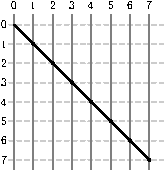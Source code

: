 size(3cm);

int n = 8;

int width = n;
int height = 7;

for(int i=0; i<=height; ++i)
  draw((-0.25,-i)--(width-.25,-i), gray(0.8)+linetype(new real[] {4,4}));

void op(int level, int l, int r)
{

  draw((l, -(level-1))--(r, -level), gray(0));
  filldraw(circle((r, -level),0.03),black,black+linewidth(1));

  string label = (string) level;
  label( scale(0.5)*label, (-.5,-level));

  string label2 = (string) (level-1);
  label( scale(0.5)*label2, (-.5,-level+1));

}

for(int i=0; i<n; ++i)
{
  string label = (string) i;
  label( scale(0.5)*label, (i,1));
  draw((i, .5)--(i,-height-.5), gray(0.5));
}

// Serial
for(int i=1; i<n; ++i)
  op(i, i-1, i);
/*
// Parallel 1^
op(1, 0, 1);
op(1, 2, 3);
op(1, 4, 5);
op(1, 6, 7);
op(2, 1, 3);
op(2, 5, 7);
op(3, 3, 7);

// Parallel 2^
op(4, 3, 5);
op(5, 1, 2);
op(5, 3, 4);
op(5, 5, 6);*/
